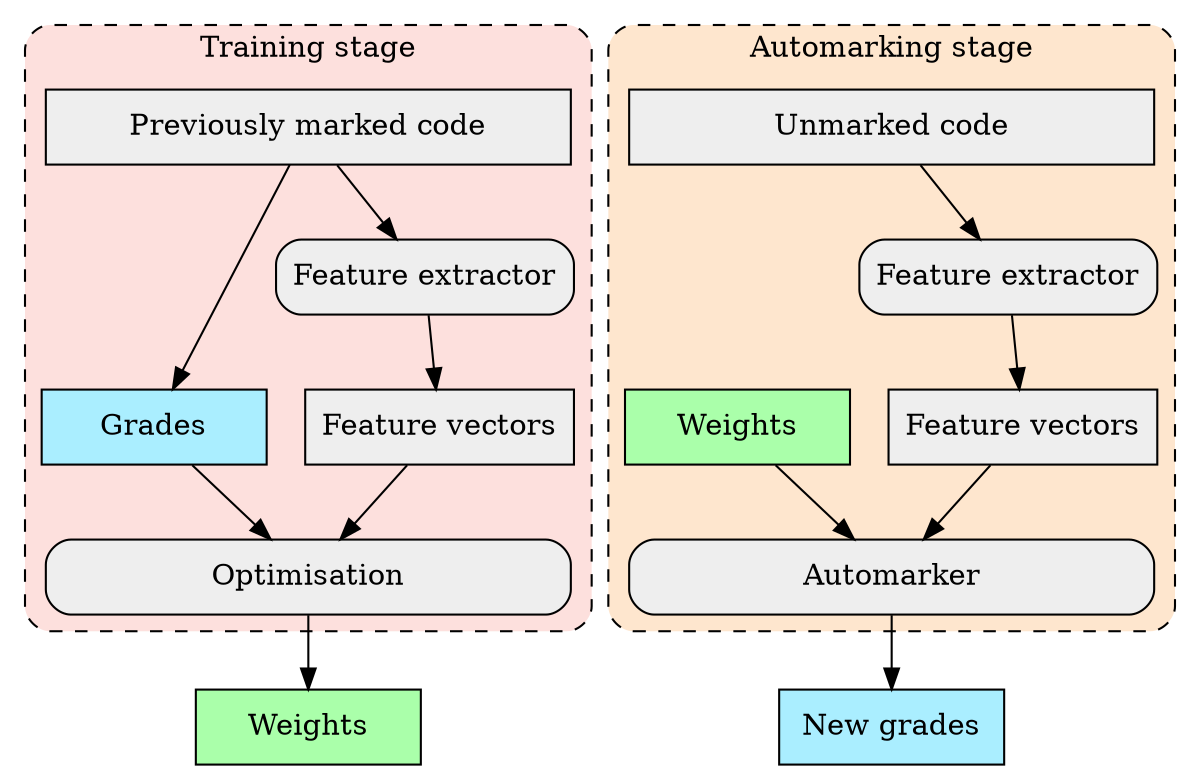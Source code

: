 digraph Automark {
	rankdir = "TB";
	bgcolor = "transparent";

	marked [
		shape = box;
		label = "Previously marked code";
		width = "3.5cm";
		style = "filled";
		fillcolor = "#eeeeee";
	];

	grades1 [
		shape = box;
		label = "Grades";
		width = "1.5cm";
		style = "filled";
		fillcolor = "#aaeeff";
	];

	automark1 [
		shape = box;
		label = "Feature extractor";
		width = "1.5cm";
		style = "filled, rounded";
		fillcolor = "#eeeeee";
	];

	features1 [
		shape = box;
		label = "Feature vectors";
		width = "1.5cm";
		style = "filled";
		fillcolor = "#eeeeee";
	];

	optimiser [
		shape = box;
		label = "Optimisation";
		width = "3.5cm";
		style = "filled, rounded";
		fillcolor = "#eeeeee";
	];

	weightings1 [
		shape = box;
		label = "Weights";
		width = "1.5cm";
		style = "filled";
		fillcolor = "#aaffaa";
	];

	weightings2 [
		shape = box;
		label = "Weights";
		width = "1.5cm";
		style = "filled";
		fillcolor = "#aaffaa";
	];

	unmarked [
		shape = box;
		label = "Unmarked code";
		width = "3.5cm";
		style = "filled";
		fillcolor = "#eeeeee";
	];

	automark2 [
		shape = box;
		label = "Feature extractor";
		width = "1.5cm";
		style = "filled, rounded";
		fillcolor = "#eeeeee";
	];

	features2 [
		shape = box;
		label = "Feature vectors";
		width = "1.5cm";
		style = "filled";
		fillcolor = "#eeeeee";
	];

	grader [
		shape = box;
		label = "Automarker";
		width = "3.5cm";
		style = "filled, rounded";
		fillcolor = "#eeeeee";
	];

	grades2 [
		shape = box;
		label = "New grades";
		width = "1.5cm";
		style = "filled";
		fillcolor = "#aaeeff";
	];

	marked -> automark1;
	automark1 -> features1 [weight = 2];
	marked -> grades1 [weight = 1];
	
	features1 -> optimiser;
	grades1 -> optimiser;

	optimiser -> weightings1;


	unmarked -> automark2;
	automark2 -> features2 [weight = 2];
	unmarked -> weightings2 [weight = 1; color = "none"];
	
	features2 -> grader;
	weightings2 -> grader;

	grader -> grades2;

	subgraph cluster_0 {
		node [];
		style = "dashed, rounded, filled";

		label = "Training stage";

		fillcolor = "#fde0dd";

		marked
		automark1
		features1
		grades1
		optimiser
	}

	subgraph cluster_1 {
		node [];
		style = "dashed, rounded, filled";
		
		label = "Automarking stage";

		fillcolor = "#fee6ce";

		unmarked
		automark2
		features2
		grader
		weightings2
	}
}

